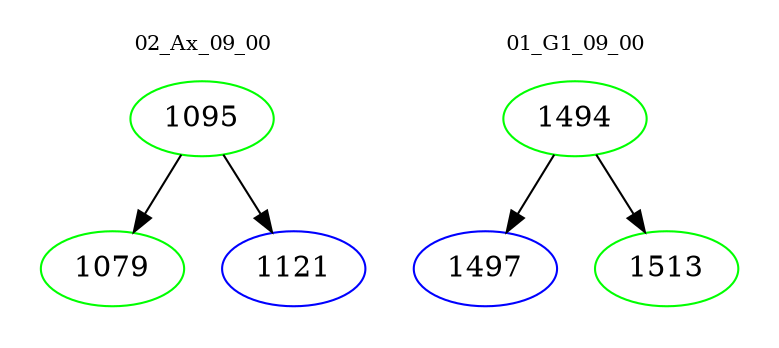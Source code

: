digraph{
subgraph cluster_0 {
color = white
label = "02_Ax_09_00";
fontsize=10;
T0_1095 [label="1095", color="green"]
T0_1095 -> T0_1079 [color="black"]
T0_1079 [label="1079", color="green"]
T0_1095 -> T0_1121 [color="black"]
T0_1121 [label="1121", color="blue"]
}
subgraph cluster_1 {
color = white
label = "01_G1_09_00";
fontsize=10;
T1_1494 [label="1494", color="green"]
T1_1494 -> T1_1497 [color="black"]
T1_1497 [label="1497", color="blue"]
T1_1494 -> T1_1513 [color="black"]
T1_1513 [label="1513", color="green"]
}
}
